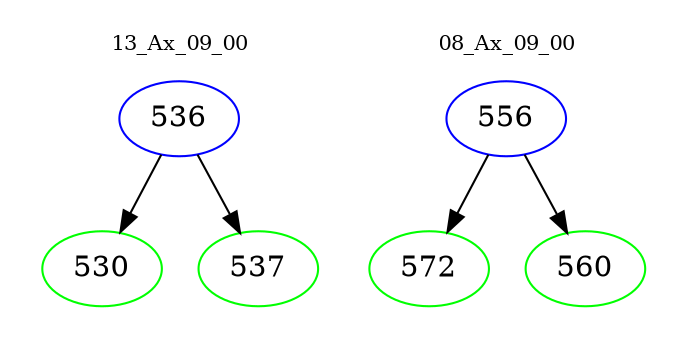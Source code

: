digraph{
subgraph cluster_0 {
color = white
label = "13_Ax_09_00";
fontsize=10;
T0_536 [label="536", color="blue"]
T0_536 -> T0_530 [color="black"]
T0_530 [label="530", color="green"]
T0_536 -> T0_537 [color="black"]
T0_537 [label="537", color="green"]
}
subgraph cluster_1 {
color = white
label = "08_Ax_09_00";
fontsize=10;
T1_556 [label="556", color="blue"]
T1_556 -> T1_572 [color="black"]
T1_572 [label="572", color="green"]
T1_556 -> T1_560 [color="black"]
T1_560 [label="560", color="green"]
}
}
